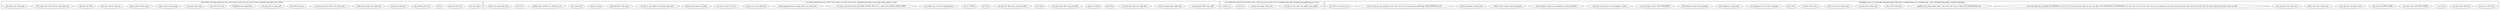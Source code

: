 digraph fremap_c{
	subgraph cluster_zap_pte{
		label="static inline void zap_pte(struct mm_struct *mm, struct vm_area_struct *vma, unsigned long addr, pte_t *ptep)";
		set_pte_ptep[label="set_pte_ptep"];
		pte_none_pte_true[label="pte_none_pte_true"];
		return[label="return"];
		pte_present_pte_true[label="pte_present_pte_true"];
		set_pfn_pte_pfn_pte[label="set_pfn_pte_pfn_pte"];
		flush_cache_page_vma_addr_pfn[label="flush_cache_page_vma_addr_pfn"];
		set_pte_ptep_clear_flush_vma_addr_ptep[label="set_pte_ptep_clear_flush_vma_addr_ptep"];
		pfn_valid_pfn_true[label="pfn_valid_pfn_true"];
		set_page_pfn_to_page_pfn[label="set_page_pfn_to_page_pfn"];
		PageReserved_page_false[label="PageReserved_page_false"];
		pte_dirty_pte_true[label="pte_dirty_pte_true"];
		set_page_dirty_page[label="set_page_dirty_page"];
		page_remove_rmap_page[label="page_remove_rmap_page"];
		page_cache_release_page[label="page_cache_release_page"];
		dec_mm_counter_mm_rss[label="dec_mm_counter_mm_rss"];
		pte_file_pte_false[label="pte_file_pte_false"];
		free_swap_and_cache_pte_to_swp_entry_pte[label="free_swap_and_cache_pte_to_swp_entry_pte"];
		pte_clear_mm_addr_ptep[label="pte_clear_mm_addr_ptep"];
	}

	subgraph cluster_install_page{
		label="int install_page(struct mm_struct *mm, struct vm_area_struct *vma, unsigned long addr, struct page *page, pgprot_t prot)";
		set_pgd_pgd_offset_mm_addr[label="set_pgd_pgd_offset_mm_addr"];
		lock_mm_page_page_table_lock[label="lock_mm_page_page_table_lock"];
		set_pud_pud_alloc_mm_pgd_addr[label="set_pud_pud_alloc_mm_pgd_addr"];
		pud_false[label="pud_false"];
		goto_err_unlock[label="goto_err_unlock"];
		set_pmd_pmd_alloc_mm_pud_addr[label="set_pmd_pmd_alloc_mm_pud_addr"];
		pmd_false[label="pmd_false"];
		goto_err_unlock[label="goto_err_unlock"];
		set_pte_pte_alloc_map_mm_pmd_addr[label="set_pte_pte_alloc_map_mm_pmd_addr"];
		pte_false[label="pte_false"];
		goto_err_unlock[label="goto_err_unlock"];
		set_err_EINVAL[label="set_err_EINVAL"];
		set_inode_vma_vm_file_f_mapping_host[label="set_inode_vma_vm_file_f_mapping_host"];
		set_size_i_size_read_inode_add_PAGE_CACHE_SIZE_sub_1_right_move_PAGE_CACHE_SHIFT[label="set_size_i_size_read_inode_add_PAGE_CACHE_SIZE_sub_1_right_move_PAGE_CACHE_SHIFT"];
		page_mapping_false_or_page_index_not_small_size[label="page_mapping_false_or_page_index_not_small_size"];
		goto_err_unlock[label="goto_err_unlock"];
		zap_pte_mm_vma_addr_pte[label="zap_pte_mm_vma_addr_pte"];
		inc_mm_counter_mm_rss[label="inc_mm_counter_mm_rss"];
		flush_icache_page_vma_page[label="flush_icache_page_vma_page"];
		set_pte_ac_mm_addr_pte_mk_pte_page_prot[label="set_pte_ac_mm_addr_pte_mk_pte_page_prot"];
		page_add_file_rmap_page[label="page_add_file_rmap_page"];
		set_pte_val_pte[label="set_pte_val_pte"];
		pte_unmap_pte[label="pte_unmap_pte"];
		update_mmu_cache_vma_addr_pte_val[label="update_mmu_cache_vma_addr_pte_val"];
		set_err_0[label="set_err_0"];
		unlock_mm_page_tale_lock[label="unlock_mm_page_tale_lock"];
	}

	subgraph cluster_install_file_pte{
		label="int install_file_pte(struct mm_struct *mm, struct vm_area_struct *vma, unsigned long addr, unsigned long pgoff, pgprot_t prot)";
		set_pgd_pgd_offset_mm_addr[label="set_pgd_pgd_offset_mm_addr"];
		lock_mm_page_page_table_lock[label="lock_mm_page_page_table_lock"];
		set_pud_pud_alloc_mm_pgd_addr[label="set_pud_pud_alloc_mm_pgd_addr"];
		pud_false[label="pud_false"];
		goto_err_unlock[label="goto_err_unlock"];
		set_pmd_pmd_alloc_mm_pud_addr[label="set_pmd_pmd_alloc_mm_pud_addr"];
		pmd_false[label="pmd_false"];
		goto_err_unlock[label="goto_err_unlock"];
		set_pte_pte_alloc_map_mm_pmd_addr[label="set_pte_pte_alloc_map_mm_pmd_addr"];
		pte_false[label="pte_false"];
		goto_err_unlock[label="goto_err_unlock"];
		zap_pte_mm_vma_addr_pte[label="zap_pte_mm_vma_addr_pte"];
		set_pte_at_mm_addr_pte_pgoff_to_pte_pgoff[label="set_pte_at_mm_addr_pte_pgoff_to_pte_pgoff"];
		set_pte_val_pte[label="set_pte_val_pte"];
		pte_unmap_pte[label="pte_unmap_pte"];
		update_mmu_cache_vma_addr_pte_val[label="update_mmu_cache_vma_addr_pte_val"];
		unlock_mm_page_table_lock[label="unlock_mm_page_table_lock"];
		return_0[label="return_0"];
		unlock_mm_page_table_lock[label="unlock_mm_page_table_lock"];
		return_err[label="return_err"];
	}

	subgraph cluster_sys_remap_file_pages{
		label="asmlinkage long sys_remap_file_pages(unsigned long start, unsigned long size, unsigned long __prot, unsigned long pgoff, unsigned long flags)";
		set_mm_current_mm[label="set_mm_current_mm"];
		set_end_start_add_size[label="set_end_start_add_size"];
		__prot_true[label="__prot_true"];
		return_err[label="return_err"];
		set_start_start_and_PAGE_MASK[label="set_start_start_and_PAGE_MASK"];
		size_size_and_PAGE_MASK[label="size_size_and_PAGE_MASK"];
		start_add_size_not_great_start[label="start_add_size_not_great_start"];
		return_err[label="return_err"];
		down_read_mm_mmap_sem[label="down_read_mm_mmap_sem"];
		set_vma_find_vma_mm_start[label="set_vma_find_vma_mm_start"];
		vma_true_and_vma_vm_flags_VM_SHARED_set_and_vma_vm_private_data_false_or_vma_vm_flags_VM_NONLINEAR_VM_RESERVED_set_and_vma_vm_ops_true_and_vma_vm_ops_populate_true_and_end_great_start_and_start_not_small_vma_vm_start_and_end_not_great_vma_vm_end[label="vma_true_and_vma_vm_flags_VM_SHARED_set_and_vma_vm_private_data_false_or_vma_vm_flags_VM_NONLINEAR_VM_RESERVED_set_and_vma_vm_ops_true_and_vma_vm_ops_populate_true_and_end_great_start_and_start_not_small_vma_vm_start_and_end_not_great_vma_vm_end"];
		pgoff_not_eq_linear_page_index_vma_start_and_vma_vm_flags_VM_NONLINEAR_clear[label="pgoff_not_eq_linear_page_index_vma_start_and_vma_vm_flags_VM_NONLINEAR_clear"];
		has_write_lock_false[label="has_write_lock_false"];
		up_read_mm_mmap_sem[label="up_read_mm_mmap_sem"];
		down_write_mm_mmap_sem[label="down_write_mm_mmap_sem"];
		set_has_write_lock_1[label="set_has_write_lock_1"];
		goto_retry[label="goto_retry"];
		set_mapping_vma_vm_file_f_mapping[label="set_mapping_vma_vm_file_f_mapping"];
		lock_mapping_i_mmap_lock[label="lock_mapping_i_mmap_lock"];
		flush_dcache_mmap_lock_mapping[label="flush_dcache_mmap_lock_mapping"];
		vma_vm_flags_self_or_VM_NONLINEAR[label="vma_vm_flags_self_or_VM_NONLINEAR"];
		vma_prio_tree_remove_vma_mapping_i_mmap[label="vma_prio_tree_remove_vma_mapping_i_mmap"];
		vma_nonlinear_insert_vma_mapping_i_mmap_nonlinear[label="vma_nonlinear_insert_vma_mapping_i_mmap_nonlinear"];
		flush_dcache_mmap_unlock_mapping[label="flush_dcache_mmap_unlock_mapping"];
		unlock_mapping_i_mmap_lock[label="unlock_mapping_i_mmap_lock"];
		set_err_vma_vm_ops_populate_vma_start_size_vma_vm_page_prot_pgoff_flags_MAP_NONBLOCK_set[label="set_err_vma_vm_ops_populate_vma_start_size_vma_vm_page_prot_pgoff_flags_MAP_NONBLOCK_set"];
		has_write_lock_false[label="has_write_lock_false"];
		up_read_mm_mmap_sem[label="up_read_mm_mmap_sem"];
		up_write_mm_mmap_sem[label="up_write_mm_mmap_sem"];
		return_err[label="return_err"];
	}
}
